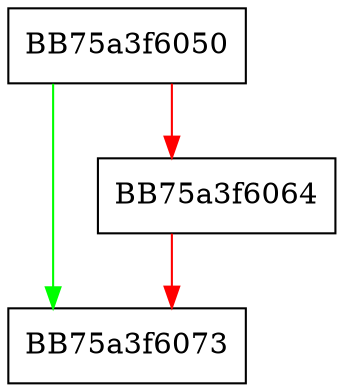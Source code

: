 digraph ShutdownObject {
  node [shape="box"];
  graph [splines=ortho];
  BB75a3f6050 -> BB75a3f6073 [color="green"];
  BB75a3f6050 -> BB75a3f6064 [color="red"];
  BB75a3f6064 -> BB75a3f6073 [color="red"];
}